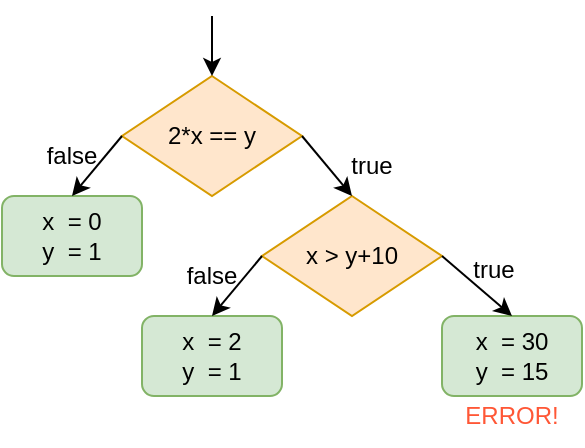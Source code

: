 <mxfile version="18.1.1" type="github">
  <diagram id="h7X7SWJGngGB0yG9JiUe" name="Page-1">
    <mxGraphModel dx="865" dy="406" grid="1" gridSize="10" guides="1" tooltips="1" connect="1" arrows="1" fold="1" page="1" pageScale="1" pageWidth="827" pageHeight="1169" math="0" shadow="0">
      <root>
        <mxCell id="0" />
        <mxCell id="1" parent="0" />
        <mxCell id="bEv7xueEsm1a3UQtVlKj-1" value="2*x == y" style="rhombus;whiteSpace=wrap;html=1;fillColor=#ffe6cc;strokeColor=#d79b00;" vertex="1" parent="1">
          <mxGeometry x="280" y="140" width="90" height="60" as="geometry" />
        </mxCell>
        <mxCell id="bEv7xueEsm1a3UQtVlKj-2" value="&lt;div&gt;x&amp;nbsp; = 2&lt;br&gt;&lt;/div&gt;&lt;div&gt;y&amp;nbsp; = 1&lt;br&gt;&lt;/div&gt;" style="rounded=1;whiteSpace=wrap;html=1;fillColor=#d5e8d4;strokeColor=#82b366;" vertex="1" parent="1">
          <mxGeometry x="290" y="260" width="70" height="40" as="geometry" />
        </mxCell>
        <mxCell id="bEv7xueEsm1a3UQtVlKj-3" value="&lt;div&gt;x&amp;nbsp; = 30&lt;br&gt;&lt;/div&gt;&lt;div&gt;y&amp;nbsp; = 15&lt;br&gt;&lt;/div&gt;" style="rounded=1;whiteSpace=wrap;html=1;fillColor=#d5e8d4;strokeColor=#82b366;" vertex="1" parent="1">
          <mxGeometry x="440" y="260" width="70" height="40" as="geometry" />
        </mxCell>
        <mxCell id="bEv7xueEsm1a3UQtVlKj-4" value="&lt;div&gt;x&amp;nbsp; = 0&lt;/div&gt;&lt;div&gt;y&amp;nbsp; = 1&lt;br&gt;&lt;/div&gt;" style="rounded=1;whiteSpace=wrap;html=1;fillColor=#d5e8d4;strokeColor=#82b366;" vertex="1" parent="1">
          <mxGeometry x="220" y="200" width="70" height="40" as="geometry" />
        </mxCell>
        <mxCell id="bEv7xueEsm1a3UQtVlKj-5" value="x &amp;gt; y+10" style="rhombus;whiteSpace=wrap;html=1;fillColor=#ffe6cc;strokeColor=#d79b00;" vertex="1" parent="1">
          <mxGeometry x="350" y="200" width="90" height="60" as="geometry" />
        </mxCell>
        <mxCell id="bEv7xueEsm1a3UQtVlKj-7" value="" style="endArrow=classic;html=1;rounded=0;exitX=1;exitY=0.5;exitDx=0;exitDy=0;entryX=0.5;entryY=0;entryDx=0;entryDy=0;" edge="1" parent="1" source="bEv7xueEsm1a3UQtVlKj-1" target="bEv7xueEsm1a3UQtVlKj-5">
          <mxGeometry width="50" height="50" relative="1" as="geometry">
            <mxPoint x="420" y="190" as="sourcePoint" />
            <mxPoint x="470" y="140" as="targetPoint" />
          </mxGeometry>
        </mxCell>
        <mxCell id="bEv7xueEsm1a3UQtVlKj-9" value="" style="endArrow=classic;html=1;rounded=0;exitX=0;exitY=0.5;exitDx=0;exitDy=0;entryX=0.5;entryY=0;entryDx=0;entryDy=0;" edge="1" parent="1" source="bEv7xueEsm1a3UQtVlKj-1" target="bEv7xueEsm1a3UQtVlKj-4">
          <mxGeometry width="50" height="50" relative="1" as="geometry">
            <mxPoint x="200" y="160" as="sourcePoint" />
            <mxPoint x="250" y="110" as="targetPoint" />
          </mxGeometry>
        </mxCell>
        <mxCell id="bEv7xueEsm1a3UQtVlKj-10" value="" style="endArrow=classic;html=1;rounded=0;exitX=0;exitY=0.5;exitDx=0;exitDy=0;entryX=0.5;entryY=0;entryDx=0;entryDy=0;" edge="1" parent="1" source="bEv7xueEsm1a3UQtVlKj-5" target="bEv7xueEsm1a3UQtVlKj-2">
          <mxGeometry width="50" height="50" relative="1" as="geometry">
            <mxPoint x="370" y="400" as="sourcePoint" />
            <mxPoint x="420" y="350" as="targetPoint" />
          </mxGeometry>
        </mxCell>
        <mxCell id="bEv7xueEsm1a3UQtVlKj-11" value="" style="endArrow=classic;html=1;rounded=0;exitX=1;exitY=0.5;exitDx=0;exitDy=0;entryX=0.5;entryY=0;entryDx=0;entryDy=0;" edge="1" parent="1" source="bEv7xueEsm1a3UQtVlKj-5" target="bEv7xueEsm1a3UQtVlKj-3">
          <mxGeometry width="50" height="50" relative="1" as="geometry">
            <mxPoint x="510" y="220" as="sourcePoint" />
            <mxPoint x="560" y="170" as="targetPoint" />
          </mxGeometry>
        </mxCell>
        <mxCell id="bEv7xueEsm1a3UQtVlKj-12" value="&lt;font color=&quot;#FF5736&quot;&gt;ERROR!&lt;/font&gt;" style="text;html=1;strokeColor=none;fillColor=none;align=center;verticalAlign=middle;whiteSpace=wrap;rounded=0;" vertex="1" parent="1">
          <mxGeometry x="445" y="295" width="60" height="30" as="geometry" />
        </mxCell>
        <mxCell id="bEv7xueEsm1a3UQtVlKj-13" value="true" style="text;html=1;strokeColor=none;fillColor=none;align=center;verticalAlign=middle;whiteSpace=wrap;rounded=0;fontColor=#000000;" vertex="1" parent="1">
          <mxGeometry x="446" y="227" width="40" height="20" as="geometry" />
        </mxCell>
        <mxCell id="bEv7xueEsm1a3UQtVlKj-14" value="false" style="text;html=1;strokeColor=none;fillColor=none;align=center;verticalAlign=middle;whiteSpace=wrap;rounded=0;fontColor=#000000;" vertex="1" parent="1">
          <mxGeometry x="305" y="230" width="40" height="20" as="geometry" />
        </mxCell>
        <mxCell id="bEv7xueEsm1a3UQtVlKj-15" value="false" style="text;html=1;strokeColor=none;fillColor=none;align=center;verticalAlign=middle;whiteSpace=wrap;rounded=0;fontColor=#000000;" vertex="1" parent="1">
          <mxGeometry x="235" y="170" width="40" height="20" as="geometry" />
        </mxCell>
        <mxCell id="bEv7xueEsm1a3UQtVlKj-16" value="true" style="text;html=1;strokeColor=none;fillColor=none;align=center;verticalAlign=middle;whiteSpace=wrap;rounded=0;fontColor=#000000;" vertex="1" parent="1">
          <mxGeometry x="385" y="175" width="40" height="20" as="geometry" />
        </mxCell>
        <mxCell id="bEv7xueEsm1a3UQtVlKj-17" value="" style="endArrow=classic;html=1;rounded=0;fontColor=#33001A;entryX=0.5;entryY=0;entryDx=0;entryDy=0;" edge="1" parent="1" target="bEv7xueEsm1a3UQtVlKj-1">
          <mxGeometry width="50" height="50" relative="1" as="geometry">
            <mxPoint x="325" y="110" as="sourcePoint" />
            <mxPoint x="320" y="90" as="targetPoint" />
          </mxGeometry>
        </mxCell>
      </root>
    </mxGraphModel>
  </diagram>
</mxfile>
